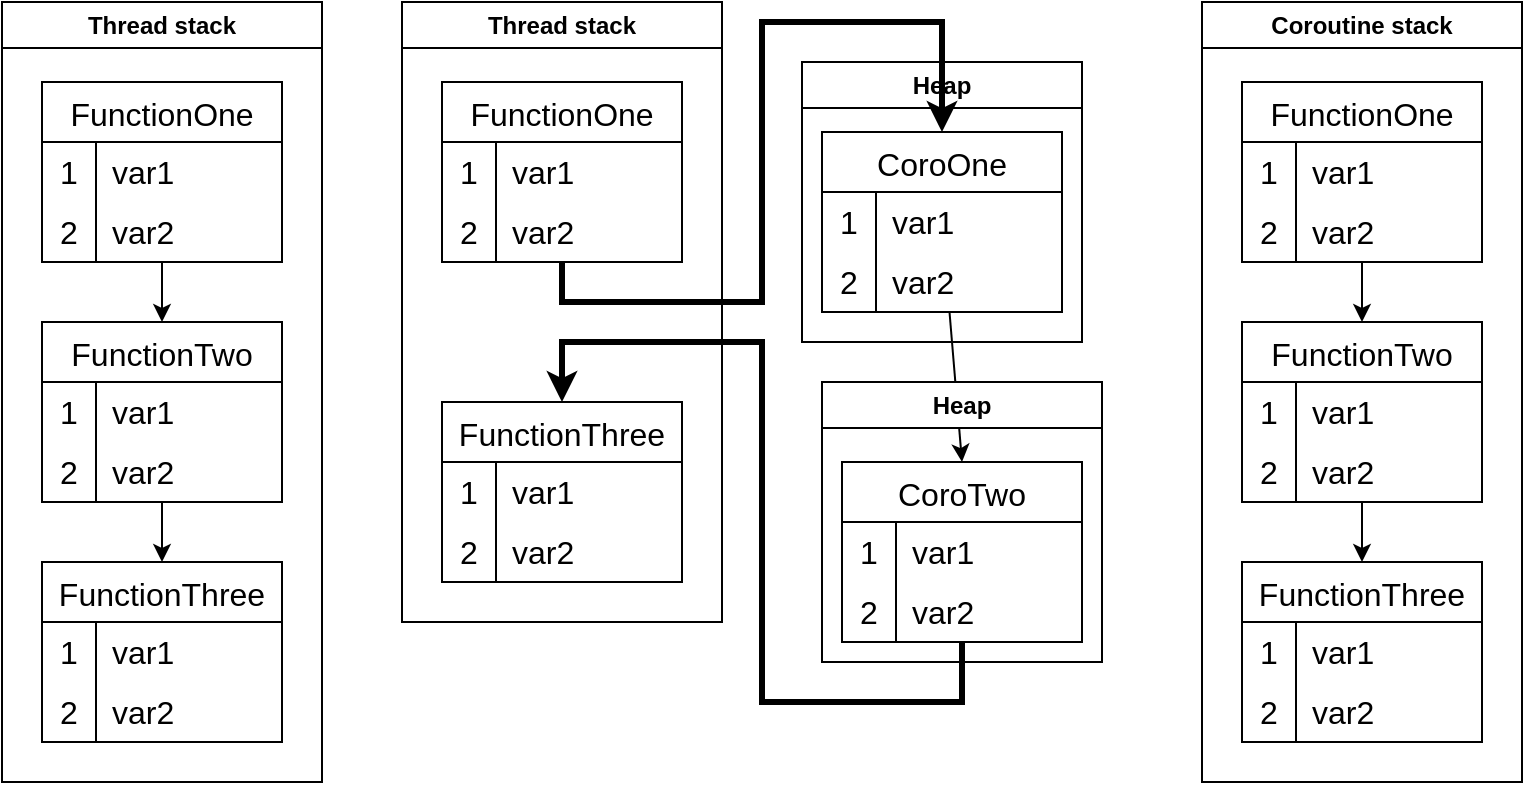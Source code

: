<mxfile version="21.8.2" type="device">
  <diagram name="Page-1" id="xe6lsm4ZW3V84GYPWG56">
    <mxGraphModel dx="2284" dy="726" grid="1" gridSize="10" guides="1" tooltips="1" connect="1" arrows="1" fold="1" page="1" pageScale="1" pageWidth="850" pageHeight="1100" math="0" shadow="0">
      <root>
        <mxCell id="0" />
        <mxCell id="1" parent="0" />
        <mxCell id="gvi6fdJPZBPUJMMH37WB-49" value="" style="endArrow=classic;html=1;rounded=0;entryX=0.5;entryY=0;entryDx=0;entryDy=0;" edge="1" source="gvi6fdJPZBPUJMMH37WB-34" target="gvi6fdJPZBPUJMMH37WB-56" parent="1">
          <mxGeometry width="50" height="50" relative="1" as="geometry">
            <mxPoint x="155" y="420" as="sourcePoint" />
            <mxPoint x="205" y="370" as="targetPoint" />
          </mxGeometry>
        </mxCell>
        <mxCell id="gvi6fdJPZBPUJMMH37WB-53" value="Thread stack" style="swimlane;whiteSpace=wrap;html=1;" vertex="1" parent="1">
          <mxGeometry x="-160" y="40" width="160" height="390" as="geometry" />
        </mxCell>
        <mxCell id="gvi6fdJPZBPUJMMH37WB-1" value="FunctionOne" style="shape=table;startSize=30;container=1;collapsible=0;childLayout=tableLayout;fixedRows=1;rowLines=0;fontStyle=0;strokeColor=default;fontSize=16;" vertex="1" parent="gvi6fdJPZBPUJMMH37WB-53">
          <mxGeometry x="20" y="40" width="120" height="90" as="geometry" />
        </mxCell>
        <mxCell id="gvi6fdJPZBPUJMMH37WB-2" value="" style="shape=tableRow;horizontal=0;startSize=0;swimlaneHead=0;swimlaneBody=0;top=0;left=0;bottom=0;right=0;collapsible=0;dropTarget=0;fillColor=none;points=[[0,0.5],[1,0.5]];portConstraint=eastwest;strokeColor=inherit;fontSize=16;" vertex="1" parent="gvi6fdJPZBPUJMMH37WB-1">
          <mxGeometry y="30" width="120" height="30" as="geometry" />
        </mxCell>
        <mxCell id="gvi6fdJPZBPUJMMH37WB-3" value="1" style="shape=partialRectangle;html=1;whiteSpace=wrap;connectable=0;fillColor=none;top=0;left=0;bottom=0;right=0;overflow=hidden;pointerEvents=1;strokeColor=inherit;fontSize=16;" vertex="1" parent="gvi6fdJPZBPUJMMH37WB-2">
          <mxGeometry width="27" height="30" as="geometry">
            <mxRectangle width="27" height="30" as="alternateBounds" />
          </mxGeometry>
        </mxCell>
        <mxCell id="gvi6fdJPZBPUJMMH37WB-4" value="var1" style="shape=partialRectangle;html=1;whiteSpace=wrap;connectable=0;fillColor=none;top=0;left=0;bottom=0;right=0;align=left;spacingLeft=6;overflow=hidden;strokeColor=inherit;fontSize=16;" vertex="1" parent="gvi6fdJPZBPUJMMH37WB-2">
          <mxGeometry x="27" width="93" height="30" as="geometry">
            <mxRectangle width="93" height="30" as="alternateBounds" />
          </mxGeometry>
        </mxCell>
        <mxCell id="gvi6fdJPZBPUJMMH37WB-5" value="" style="shape=tableRow;horizontal=0;startSize=0;swimlaneHead=0;swimlaneBody=0;top=0;left=0;bottom=0;right=0;collapsible=0;dropTarget=0;fillColor=none;points=[[0,0.5],[1,0.5]];portConstraint=eastwest;strokeColor=inherit;fontSize=16;" vertex="1" parent="gvi6fdJPZBPUJMMH37WB-1">
          <mxGeometry y="60" width="120" height="30" as="geometry" />
        </mxCell>
        <mxCell id="gvi6fdJPZBPUJMMH37WB-6" value="2" style="shape=partialRectangle;html=1;whiteSpace=wrap;connectable=0;fillColor=none;top=0;left=0;bottom=0;right=0;overflow=hidden;strokeColor=inherit;fontSize=16;" vertex="1" parent="gvi6fdJPZBPUJMMH37WB-5">
          <mxGeometry width="27" height="30" as="geometry">
            <mxRectangle width="27" height="30" as="alternateBounds" />
          </mxGeometry>
        </mxCell>
        <mxCell id="gvi6fdJPZBPUJMMH37WB-7" value="var2" style="shape=partialRectangle;html=1;whiteSpace=wrap;connectable=0;fillColor=none;top=0;left=0;bottom=0;right=0;align=left;spacingLeft=6;overflow=hidden;strokeColor=inherit;fontSize=16;" vertex="1" parent="gvi6fdJPZBPUJMMH37WB-5">
          <mxGeometry x="27" width="93" height="30" as="geometry">
            <mxRectangle width="93" height="30" as="alternateBounds" />
          </mxGeometry>
        </mxCell>
        <mxCell id="gvi6fdJPZBPUJMMH37WB-11" value="FunctionTwo" style="shape=table;startSize=30;container=1;collapsible=0;childLayout=tableLayout;fixedRows=1;rowLines=0;fontStyle=0;strokeColor=default;fontSize=16;" vertex="1" parent="gvi6fdJPZBPUJMMH37WB-53">
          <mxGeometry x="20" y="160" width="120" height="90" as="geometry" />
        </mxCell>
        <mxCell id="gvi6fdJPZBPUJMMH37WB-12" value="" style="shape=tableRow;horizontal=0;startSize=0;swimlaneHead=0;swimlaneBody=0;top=0;left=0;bottom=0;right=0;collapsible=0;dropTarget=0;fillColor=none;points=[[0,0.5],[1,0.5]];portConstraint=eastwest;strokeColor=inherit;fontSize=16;" vertex="1" parent="gvi6fdJPZBPUJMMH37WB-11">
          <mxGeometry y="30" width="120" height="30" as="geometry" />
        </mxCell>
        <mxCell id="gvi6fdJPZBPUJMMH37WB-13" value="1" style="shape=partialRectangle;html=1;whiteSpace=wrap;connectable=0;fillColor=none;top=0;left=0;bottom=0;right=0;overflow=hidden;pointerEvents=1;strokeColor=inherit;fontSize=16;" vertex="1" parent="gvi6fdJPZBPUJMMH37WB-12">
          <mxGeometry width="27" height="30" as="geometry">
            <mxRectangle width="27" height="30" as="alternateBounds" />
          </mxGeometry>
        </mxCell>
        <mxCell id="gvi6fdJPZBPUJMMH37WB-14" value="var1" style="shape=partialRectangle;html=1;whiteSpace=wrap;connectable=0;fillColor=none;top=0;left=0;bottom=0;right=0;align=left;spacingLeft=6;overflow=hidden;strokeColor=inherit;fontSize=16;" vertex="1" parent="gvi6fdJPZBPUJMMH37WB-12">
          <mxGeometry x="27" width="93" height="30" as="geometry">
            <mxRectangle width="93" height="30" as="alternateBounds" />
          </mxGeometry>
        </mxCell>
        <mxCell id="gvi6fdJPZBPUJMMH37WB-15" value="" style="shape=tableRow;horizontal=0;startSize=0;swimlaneHead=0;swimlaneBody=0;top=0;left=0;bottom=0;right=0;collapsible=0;dropTarget=0;fillColor=none;points=[[0,0.5],[1,0.5]];portConstraint=eastwest;strokeColor=inherit;fontSize=16;" vertex="1" parent="gvi6fdJPZBPUJMMH37WB-11">
          <mxGeometry y="60" width="120" height="30" as="geometry" />
        </mxCell>
        <mxCell id="gvi6fdJPZBPUJMMH37WB-16" value="2" style="shape=partialRectangle;html=1;whiteSpace=wrap;connectable=0;fillColor=none;top=0;left=0;bottom=0;right=0;overflow=hidden;strokeColor=inherit;fontSize=16;" vertex="1" parent="gvi6fdJPZBPUJMMH37WB-15">
          <mxGeometry width="27" height="30" as="geometry">
            <mxRectangle width="27" height="30" as="alternateBounds" />
          </mxGeometry>
        </mxCell>
        <mxCell id="gvi6fdJPZBPUJMMH37WB-17" value="var2" style="shape=partialRectangle;html=1;whiteSpace=wrap;connectable=0;fillColor=none;top=0;left=0;bottom=0;right=0;align=left;spacingLeft=6;overflow=hidden;strokeColor=inherit;fontSize=16;" vertex="1" parent="gvi6fdJPZBPUJMMH37WB-15">
          <mxGeometry x="27" width="93" height="30" as="geometry">
            <mxRectangle width="93" height="30" as="alternateBounds" />
          </mxGeometry>
        </mxCell>
        <mxCell id="gvi6fdJPZBPUJMMH37WB-18" value="FunctionThree" style="shape=table;startSize=30;container=1;collapsible=0;childLayout=tableLayout;fixedRows=1;rowLines=0;fontStyle=0;strokeColor=default;fontSize=16;" vertex="1" parent="gvi6fdJPZBPUJMMH37WB-53">
          <mxGeometry x="20" y="280" width="120" height="90" as="geometry" />
        </mxCell>
        <mxCell id="gvi6fdJPZBPUJMMH37WB-19" value="" style="shape=tableRow;horizontal=0;startSize=0;swimlaneHead=0;swimlaneBody=0;top=0;left=0;bottom=0;right=0;collapsible=0;dropTarget=0;fillColor=none;points=[[0,0.5],[1,0.5]];portConstraint=eastwest;strokeColor=inherit;fontSize=16;" vertex="1" parent="gvi6fdJPZBPUJMMH37WB-18">
          <mxGeometry y="30" width="120" height="30" as="geometry" />
        </mxCell>
        <mxCell id="gvi6fdJPZBPUJMMH37WB-20" value="1" style="shape=partialRectangle;html=1;whiteSpace=wrap;connectable=0;fillColor=none;top=0;left=0;bottom=0;right=0;overflow=hidden;pointerEvents=1;strokeColor=inherit;fontSize=16;" vertex="1" parent="gvi6fdJPZBPUJMMH37WB-19">
          <mxGeometry width="27" height="30" as="geometry">
            <mxRectangle width="27" height="30" as="alternateBounds" />
          </mxGeometry>
        </mxCell>
        <mxCell id="gvi6fdJPZBPUJMMH37WB-21" value="var1" style="shape=partialRectangle;html=1;whiteSpace=wrap;connectable=0;fillColor=none;top=0;left=0;bottom=0;right=0;align=left;spacingLeft=6;overflow=hidden;strokeColor=inherit;fontSize=16;" vertex="1" parent="gvi6fdJPZBPUJMMH37WB-19">
          <mxGeometry x="27" width="93" height="30" as="geometry">
            <mxRectangle width="93" height="30" as="alternateBounds" />
          </mxGeometry>
        </mxCell>
        <mxCell id="gvi6fdJPZBPUJMMH37WB-22" value="" style="shape=tableRow;horizontal=0;startSize=0;swimlaneHead=0;swimlaneBody=0;top=0;left=0;bottom=0;right=0;collapsible=0;dropTarget=0;fillColor=none;points=[[0,0.5],[1,0.5]];portConstraint=eastwest;strokeColor=inherit;fontSize=16;" vertex="1" parent="gvi6fdJPZBPUJMMH37WB-18">
          <mxGeometry y="60" width="120" height="30" as="geometry" />
        </mxCell>
        <mxCell id="gvi6fdJPZBPUJMMH37WB-23" value="2" style="shape=partialRectangle;html=1;whiteSpace=wrap;connectable=0;fillColor=none;top=0;left=0;bottom=0;right=0;overflow=hidden;strokeColor=inherit;fontSize=16;" vertex="1" parent="gvi6fdJPZBPUJMMH37WB-22">
          <mxGeometry width="27" height="30" as="geometry">
            <mxRectangle width="27" height="30" as="alternateBounds" />
          </mxGeometry>
        </mxCell>
        <mxCell id="gvi6fdJPZBPUJMMH37WB-24" value="var2" style="shape=partialRectangle;html=1;whiteSpace=wrap;connectable=0;fillColor=none;top=0;left=0;bottom=0;right=0;align=left;spacingLeft=6;overflow=hidden;strokeColor=inherit;fontSize=16;" vertex="1" parent="gvi6fdJPZBPUJMMH37WB-22">
          <mxGeometry x="27" width="93" height="30" as="geometry">
            <mxRectangle width="93" height="30" as="alternateBounds" />
          </mxGeometry>
        </mxCell>
        <mxCell id="gvi6fdJPZBPUJMMH37WB-25" value="" style="endArrow=classic;html=1;rounded=0;entryX=0.5;entryY=0;entryDx=0;entryDy=0;" edge="1" parent="gvi6fdJPZBPUJMMH37WB-53" source="gvi6fdJPZBPUJMMH37WB-1" target="gvi6fdJPZBPUJMMH37WB-11">
          <mxGeometry width="50" height="50" relative="1" as="geometry">
            <mxPoint x="-70" y="230" as="sourcePoint" />
            <mxPoint x="-20" y="180" as="targetPoint" />
          </mxGeometry>
        </mxCell>
        <mxCell id="gvi6fdJPZBPUJMMH37WB-26" value="" style="endArrow=classic;html=1;rounded=0;" edge="1" parent="gvi6fdJPZBPUJMMH37WB-53" source="gvi6fdJPZBPUJMMH37WB-11" target="gvi6fdJPZBPUJMMH37WB-18">
          <mxGeometry width="50" height="50" relative="1" as="geometry">
            <mxPoint x="-160" y="380" as="sourcePoint" />
            <mxPoint x="-110" y="330" as="targetPoint" />
          </mxGeometry>
        </mxCell>
        <mxCell id="gvi6fdJPZBPUJMMH37WB-54" value="Thread stack" style="swimlane;whiteSpace=wrap;html=1;" vertex="1" parent="1">
          <mxGeometry x="40" y="40" width="160" height="310" as="geometry" />
        </mxCell>
        <mxCell id="gvi6fdJPZBPUJMMH37WB-27" value="FunctionOne" style="shape=table;startSize=30;container=1;collapsible=0;childLayout=tableLayout;fixedRows=1;rowLines=0;fontStyle=0;strokeColor=default;fontSize=16;" vertex="1" parent="gvi6fdJPZBPUJMMH37WB-54">
          <mxGeometry x="20" y="40" width="120" height="90" as="geometry" />
        </mxCell>
        <mxCell id="gvi6fdJPZBPUJMMH37WB-28" value="" style="shape=tableRow;horizontal=0;startSize=0;swimlaneHead=0;swimlaneBody=0;top=0;left=0;bottom=0;right=0;collapsible=0;dropTarget=0;fillColor=none;points=[[0,0.5],[1,0.5]];portConstraint=eastwest;strokeColor=inherit;fontSize=16;" vertex="1" parent="gvi6fdJPZBPUJMMH37WB-27">
          <mxGeometry y="30" width="120" height="30" as="geometry" />
        </mxCell>
        <mxCell id="gvi6fdJPZBPUJMMH37WB-29" value="1" style="shape=partialRectangle;html=1;whiteSpace=wrap;connectable=0;fillColor=none;top=0;left=0;bottom=0;right=0;overflow=hidden;pointerEvents=1;strokeColor=inherit;fontSize=16;" vertex="1" parent="gvi6fdJPZBPUJMMH37WB-28">
          <mxGeometry width="27" height="30" as="geometry">
            <mxRectangle width="27" height="30" as="alternateBounds" />
          </mxGeometry>
        </mxCell>
        <mxCell id="gvi6fdJPZBPUJMMH37WB-30" value="var1" style="shape=partialRectangle;html=1;whiteSpace=wrap;connectable=0;fillColor=none;top=0;left=0;bottom=0;right=0;align=left;spacingLeft=6;overflow=hidden;strokeColor=inherit;fontSize=16;" vertex="1" parent="gvi6fdJPZBPUJMMH37WB-28">
          <mxGeometry x="27" width="93" height="30" as="geometry">
            <mxRectangle width="93" height="30" as="alternateBounds" />
          </mxGeometry>
        </mxCell>
        <mxCell id="gvi6fdJPZBPUJMMH37WB-31" value="" style="shape=tableRow;horizontal=0;startSize=0;swimlaneHead=0;swimlaneBody=0;top=0;left=0;bottom=0;right=0;collapsible=0;dropTarget=0;fillColor=none;points=[[0,0.5],[1,0.5]];portConstraint=eastwest;strokeColor=inherit;fontSize=16;" vertex="1" parent="gvi6fdJPZBPUJMMH37WB-27">
          <mxGeometry y="60" width="120" height="30" as="geometry" />
        </mxCell>
        <mxCell id="gvi6fdJPZBPUJMMH37WB-32" value="2" style="shape=partialRectangle;html=1;whiteSpace=wrap;connectable=0;fillColor=none;top=0;left=0;bottom=0;right=0;overflow=hidden;strokeColor=inherit;fontSize=16;" vertex="1" parent="gvi6fdJPZBPUJMMH37WB-31">
          <mxGeometry width="27" height="30" as="geometry">
            <mxRectangle width="27" height="30" as="alternateBounds" />
          </mxGeometry>
        </mxCell>
        <mxCell id="gvi6fdJPZBPUJMMH37WB-33" value="var2" style="shape=partialRectangle;html=1;whiteSpace=wrap;connectable=0;fillColor=none;top=0;left=0;bottom=0;right=0;align=left;spacingLeft=6;overflow=hidden;strokeColor=inherit;fontSize=16;" vertex="1" parent="gvi6fdJPZBPUJMMH37WB-31">
          <mxGeometry x="27" width="93" height="30" as="geometry">
            <mxRectangle width="93" height="30" as="alternateBounds" />
          </mxGeometry>
        </mxCell>
        <mxCell id="gvi6fdJPZBPUJMMH37WB-41" value="FunctionThree" style="shape=table;startSize=30;container=1;collapsible=0;childLayout=tableLayout;fixedRows=1;rowLines=0;fontStyle=0;strokeColor=default;fontSize=16;" vertex="1" parent="gvi6fdJPZBPUJMMH37WB-54">
          <mxGeometry x="20" y="200" width="120" height="90" as="geometry" />
        </mxCell>
        <mxCell id="gvi6fdJPZBPUJMMH37WB-42" value="" style="shape=tableRow;horizontal=0;startSize=0;swimlaneHead=0;swimlaneBody=0;top=0;left=0;bottom=0;right=0;collapsible=0;dropTarget=0;fillColor=none;points=[[0,0.5],[1,0.5]];portConstraint=eastwest;strokeColor=inherit;fontSize=16;" vertex="1" parent="gvi6fdJPZBPUJMMH37WB-41">
          <mxGeometry y="30" width="120" height="30" as="geometry" />
        </mxCell>
        <mxCell id="gvi6fdJPZBPUJMMH37WB-43" value="1" style="shape=partialRectangle;html=1;whiteSpace=wrap;connectable=0;fillColor=none;top=0;left=0;bottom=0;right=0;overflow=hidden;pointerEvents=1;strokeColor=inherit;fontSize=16;" vertex="1" parent="gvi6fdJPZBPUJMMH37WB-42">
          <mxGeometry width="27" height="30" as="geometry">
            <mxRectangle width="27" height="30" as="alternateBounds" />
          </mxGeometry>
        </mxCell>
        <mxCell id="gvi6fdJPZBPUJMMH37WB-44" value="var1" style="shape=partialRectangle;html=1;whiteSpace=wrap;connectable=0;fillColor=none;top=0;left=0;bottom=0;right=0;align=left;spacingLeft=6;overflow=hidden;strokeColor=inherit;fontSize=16;" vertex="1" parent="gvi6fdJPZBPUJMMH37WB-42">
          <mxGeometry x="27" width="93" height="30" as="geometry">
            <mxRectangle width="93" height="30" as="alternateBounds" />
          </mxGeometry>
        </mxCell>
        <mxCell id="gvi6fdJPZBPUJMMH37WB-45" value="" style="shape=tableRow;horizontal=0;startSize=0;swimlaneHead=0;swimlaneBody=0;top=0;left=0;bottom=0;right=0;collapsible=0;dropTarget=0;fillColor=none;points=[[0,0.5],[1,0.5]];portConstraint=eastwest;strokeColor=inherit;fontSize=16;" vertex="1" parent="gvi6fdJPZBPUJMMH37WB-41">
          <mxGeometry y="60" width="120" height="30" as="geometry" />
        </mxCell>
        <mxCell id="gvi6fdJPZBPUJMMH37WB-46" value="2" style="shape=partialRectangle;html=1;whiteSpace=wrap;connectable=0;fillColor=none;top=0;left=0;bottom=0;right=0;overflow=hidden;strokeColor=inherit;fontSize=16;" vertex="1" parent="gvi6fdJPZBPUJMMH37WB-45">
          <mxGeometry width="27" height="30" as="geometry">
            <mxRectangle width="27" height="30" as="alternateBounds" />
          </mxGeometry>
        </mxCell>
        <mxCell id="gvi6fdJPZBPUJMMH37WB-47" value="var2" style="shape=partialRectangle;html=1;whiteSpace=wrap;connectable=0;fillColor=none;top=0;left=0;bottom=0;right=0;align=left;spacingLeft=6;overflow=hidden;strokeColor=inherit;fontSize=16;" vertex="1" parent="gvi6fdJPZBPUJMMH37WB-45">
          <mxGeometry x="27" width="93" height="30" as="geometry">
            <mxRectangle width="93" height="30" as="alternateBounds" />
          </mxGeometry>
        </mxCell>
        <mxCell id="gvi6fdJPZBPUJMMH37WB-55" value="Heap" style="swimlane;whiteSpace=wrap;html=1;" vertex="1" parent="1">
          <mxGeometry x="240" y="70" width="140" height="140" as="geometry" />
        </mxCell>
        <mxCell id="gvi6fdJPZBPUJMMH37WB-34" value="CoroOne" style="shape=table;startSize=30;container=1;collapsible=0;childLayout=tableLayout;fixedRows=1;rowLines=0;fontStyle=0;strokeColor=default;fontSize=16;" vertex="1" parent="gvi6fdJPZBPUJMMH37WB-55">
          <mxGeometry x="10" y="35" width="120" height="90" as="geometry" />
        </mxCell>
        <mxCell id="gvi6fdJPZBPUJMMH37WB-35" value="" style="shape=tableRow;horizontal=0;startSize=0;swimlaneHead=0;swimlaneBody=0;top=0;left=0;bottom=0;right=0;collapsible=0;dropTarget=0;fillColor=none;points=[[0,0.5],[1,0.5]];portConstraint=eastwest;strokeColor=inherit;fontSize=16;" vertex="1" parent="gvi6fdJPZBPUJMMH37WB-34">
          <mxGeometry y="30" width="120" height="30" as="geometry" />
        </mxCell>
        <mxCell id="gvi6fdJPZBPUJMMH37WB-36" value="1" style="shape=partialRectangle;html=1;whiteSpace=wrap;connectable=0;fillColor=none;top=0;left=0;bottom=0;right=0;overflow=hidden;pointerEvents=1;strokeColor=inherit;fontSize=16;" vertex="1" parent="gvi6fdJPZBPUJMMH37WB-35">
          <mxGeometry width="27" height="30" as="geometry">
            <mxRectangle width="27" height="30" as="alternateBounds" />
          </mxGeometry>
        </mxCell>
        <mxCell id="gvi6fdJPZBPUJMMH37WB-37" value="var1" style="shape=partialRectangle;html=1;whiteSpace=wrap;connectable=0;fillColor=none;top=0;left=0;bottom=0;right=0;align=left;spacingLeft=6;overflow=hidden;strokeColor=inherit;fontSize=16;" vertex="1" parent="gvi6fdJPZBPUJMMH37WB-35">
          <mxGeometry x="27" width="93" height="30" as="geometry">
            <mxRectangle width="93" height="30" as="alternateBounds" />
          </mxGeometry>
        </mxCell>
        <mxCell id="gvi6fdJPZBPUJMMH37WB-38" value="" style="shape=tableRow;horizontal=0;startSize=0;swimlaneHead=0;swimlaneBody=0;top=0;left=0;bottom=0;right=0;collapsible=0;dropTarget=0;fillColor=none;points=[[0,0.5],[1,0.5]];portConstraint=eastwest;strokeColor=inherit;fontSize=16;" vertex="1" parent="gvi6fdJPZBPUJMMH37WB-34">
          <mxGeometry y="60" width="120" height="30" as="geometry" />
        </mxCell>
        <mxCell id="gvi6fdJPZBPUJMMH37WB-39" value="2" style="shape=partialRectangle;html=1;whiteSpace=wrap;connectable=0;fillColor=none;top=0;left=0;bottom=0;right=0;overflow=hidden;strokeColor=inherit;fontSize=16;" vertex="1" parent="gvi6fdJPZBPUJMMH37WB-38">
          <mxGeometry width="27" height="30" as="geometry">
            <mxRectangle width="27" height="30" as="alternateBounds" />
          </mxGeometry>
        </mxCell>
        <mxCell id="gvi6fdJPZBPUJMMH37WB-40" value="var2" style="shape=partialRectangle;html=1;whiteSpace=wrap;connectable=0;fillColor=none;top=0;left=0;bottom=0;right=0;align=left;spacingLeft=6;overflow=hidden;strokeColor=inherit;fontSize=16;" vertex="1" parent="gvi6fdJPZBPUJMMH37WB-38">
          <mxGeometry x="27" width="93" height="30" as="geometry">
            <mxRectangle width="93" height="30" as="alternateBounds" />
          </mxGeometry>
        </mxCell>
        <mxCell id="gvi6fdJPZBPUJMMH37WB-64" value="Heap" style="swimlane;whiteSpace=wrap;html=1;" vertex="1" parent="1">
          <mxGeometry x="250" y="230" width="140" height="140" as="geometry" />
        </mxCell>
        <mxCell id="gvi6fdJPZBPUJMMH37WB-56" value="CoroTwo" style="shape=table;startSize=30;container=1;collapsible=0;childLayout=tableLayout;fixedRows=1;rowLines=0;fontStyle=0;strokeColor=default;fontSize=16;" vertex="1" parent="gvi6fdJPZBPUJMMH37WB-64">
          <mxGeometry x="10" y="40" width="120" height="90" as="geometry" />
        </mxCell>
        <mxCell id="gvi6fdJPZBPUJMMH37WB-57" value="" style="shape=tableRow;horizontal=0;startSize=0;swimlaneHead=0;swimlaneBody=0;top=0;left=0;bottom=0;right=0;collapsible=0;dropTarget=0;fillColor=none;points=[[0,0.5],[1,0.5]];portConstraint=eastwest;strokeColor=inherit;fontSize=16;" vertex="1" parent="gvi6fdJPZBPUJMMH37WB-56">
          <mxGeometry y="30" width="120" height="30" as="geometry" />
        </mxCell>
        <mxCell id="gvi6fdJPZBPUJMMH37WB-58" value="1" style="shape=partialRectangle;html=1;whiteSpace=wrap;connectable=0;fillColor=none;top=0;left=0;bottom=0;right=0;overflow=hidden;pointerEvents=1;strokeColor=inherit;fontSize=16;" vertex="1" parent="gvi6fdJPZBPUJMMH37WB-57">
          <mxGeometry width="27" height="30" as="geometry">
            <mxRectangle width="27" height="30" as="alternateBounds" />
          </mxGeometry>
        </mxCell>
        <mxCell id="gvi6fdJPZBPUJMMH37WB-59" value="var1" style="shape=partialRectangle;html=1;whiteSpace=wrap;connectable=0;fillColor=none;top=0;left=0;bottom=0;right=0;align=left;spacingLeft=6;overflow=hidden;strokeColor=inherit;fontSize=16;" vertex="1" parent="gvi6fdJPZBPUJMMH37WB-57">
          <mxGeometry x="27" width="93" height="30" as="geometry">
            <mxRectangle width="93" height="30" as="alternateBounds" />
          </mxGeometry>
        </mxCell>
        <mxCell id="gvi6fdJPZBPUJMMH37WB-60" value="" style="shape=tableRow;horizontal=0;startSize=0;swimlaneHead=0;swimlaneBody=0;top=0;left=0;bottom=0;right=0;collapsible=0;dropTarget=0;fillColor=none;points=[[0,0.5],[1,0.5]];portConstraint=eastwest;strokeColor=inherit;fontSize=16;" vertex="1" parent="gvi6fdJPZBPUJMMH37WB-56">
          <mxGeometry y="60" width="120" height="30" as="geometry" />
        </mxCell>
        <mxCell id="gvi6fdJPZBPUJMMH37WB-61" value="2" style="shape=partialRectangle;html=1;whiteSpace=wrap;connectable=0;fillColor=none;top=0;left=0;bottom=0;right=0;overflow=hidden;strokeColor=inherit;fontSize=16;" vertex="1" parent="gvi6fdJPZBPUJMMH37WB-60">
          <mxGeometry width="27" height="30" as="geometry">
            <mxRectangle width="27" height="30" as="alternateBounds" />
          </mxGeometry>
        </mxCell>
        <mxCell id="gvi6fdJPZBPUJMMH37WB-62" value="var2" style="shape=partialRectangle;html=1;whiteSpace=wrap;connectable=0;fillColor=none;top=0;left=0;bottom=0;right=0;align=left;spacingLeft=6;overflow=hidden;strokeColor=inherit;fontSize=16;" vertex="1" parent="gvi6fdJPZBPUJMMH37WB-60">
          <mxGeometry x="27" width="93" height="30" as="geometry">
            <mxRectangle width="93" height="30" as="alternateBounds" />
          </mxGeometry>
        </mxCell>
        <mxCell id="gvi6fdJPZBPUJMMH37WB-48" value="" style="endArrow=classic;html=1;rounded=0;entryX=0.5;entryY=0;entryDx=0;entryDy=0;exitX=0.5;exitY=1;exitDx=0;exitDy=0;edgeStyle=orthogonalEdgeStyle;elbow=vertical;strokeWidth=3;" edge="1" source="gvi6fdJPZBPUJMMH37WB-27" target="gvi6fdJPZBPUJMMH37WB-34" parent="1">
          <mxGeometry width="50" height="50" relative="1" as="geometry">
            <mxPoint x="245" y="270" as="sourcePoint" />
            <mxPoint x="295" y="220" as="targetPoint" />
            <Array as="points">
              <mxPoint x="120" y="190" />
              <mxPoint x="220" y="190" />
              <mxPoint x="220" y="50" />
              <mxPoint x="310" y="50" />
            </Array>
          </mxGeometry>
        </mxCell>
        <mxCell id="gvi6fdJPZBPUJMMH37WB-63" value="" style="endArrow=classic;html=1;rounded=0;entryX=0.5;entryY=0;entryDx=0;entryDy=0;exitX=0.5;exitY=1;exitDx=0;exitDy=0;edgeStyle=orthogonalEdgeStyle;elbow=vertical;strokeWidth=3;" edge="1" parent="1" source="gvi6fdJPZBPUJMMH37WB-56" target="gvi6fdJPZBPUJMMH37WB-41">
          <mxGeometry width="50" height="50" relative="1" as="geometry">
            <mxPoint x="670" y="150.98" as="sourcePoint" />
            <mxPoint x="850" y="90.98" as="targetPoint" />
            <Array as="points">
              <mxPoint x="320" y="390" />
              <mxPoint x="220" y="390" />
              <mxPoint x="220" y="210" />
              <mxPoint x="120" y="210" />
            </Array>
          </mxGeometry>
        </mxCell>
        <mxCell id="gvi6fdJPZBPUJMMH37WB-74" value="Coroutine stack" style="swimlane;whiteSpace=wrap;html=1;" vertex="1" parent="1">
          <mxGeometry x="440" y="40" width="160" height="390" as="geometry" />
        </mxCell>
        <mxCell id="gvi6fdJPZBPUJMMH37WB-75" value="FunctionOne" style="shape=table;startSize=30;container=1;collapsible=0;childLayout=tableLayout;fixedRows=1;rowLines=0;fontStyle=0;strokeColor=default;fontSize=16;" vertex="1" parent="gvi6fdJPZBPUJMMH37WB-74">
          <mxGeometry x="20" y="40" width="120" height="90" as="geometry" />
        </mxCell>
        <mxCell id="gvi6fdJPZBPUJMMH37WB-76" value="" style="shape=tableRow;horizontal=0;startSize=0;swimlaneHead=0;swimlaneBody=0;top=0;left=0;bottom=0;right=0;collapsible=0;dropTarget=0;fillColor=none;points=[[0,0.5],[1,0.5]];portConstraint=eastwest;strokeColor=inherit;fontSize=16;" vertex="1" parent="gvi6fdJPZBPUJMMH37WB-75">
          <mxGeometry y="30" width="120" height="30" as="geometry" />
        </mxCell>
        <mxCell id="gvi6fdJPZBPUJMMH37WB-77" value="1" style="shape=partialRectangle;html=1;whiteSpace=wrap;connectable=0;fillColor=none;top=0;left=0;bottom=0;right=0;overflow=hidden;pointerEvents=1;strokeColor=inherit;fontSize=16;" vertex="1" parent="gvi6fdJPZBPUJMMH37WB-76">
          <mxGeometry width="27" height="30" as="geometry">
            <mxRectangle width="27" height="30" as="alternateBounds" />
          </mxGeometry>
        </mxCell>
        <mxCell id="gvi6fdJPZBPUJMMH37WB-78" value="var1" style="shape=partialRectangle;html=1;whiteSpace=wrap;connectable=0;fillColor=none;top=0;left=0;bottom=0;right=0;align=left;spacingLeft=6;overflow=hidden;strokeColor=inherit;fontSize=16;" vertex="1" parent="gvi6fdJPZBPUJMMH37WB-76">
          <mxGeometry x="27" width="93" height="30" as="geometry">
            <mxRectangle width="93" height="30" as="alternateBounds" />
          </mxGeometry>
        </mxCell>
        <mxCell id="gvi6fdJPZBPUJMMH37WB-79" value="" style="shape=tableRow;horizontal=0;startSize=0;swimlaneHead=0;swimlaneBody=0;top=0;left=0;bottom=0;right=0;collapsible=0;dropTarget=0;fillColor=none;points=[[0,0.5],[1,0.5]];portConstraint=eastwest;strokeColor=inherit;fontSize=16;" vertex="1" parent="gvi6fdJPZBPUJMMH37WB-75">
          <mxGeometry y="60" width="120" height="30" as="geometry" />
        </mxCell>
        <mxCell id="gvi6fdJPZBPUJMMH37WB-80" value="2" style="shape=partialRectangle;html=1;whiteSpace=wrap;connectable=0;fillColor=none;top=0;left=0;bottom=0;right=0;overflow=hidden;strokeColor=inherit;fontSize=16;" vertex="1" parent="gvi6fdJPZBPUJMMH37WB-79">
          <mxGeometry width="27" height="30" as="geometry">
            <mxRectangle width="27" height="30" as="alternateBounds" />
          </mxGeometry>
        </mxCell>
        <mxCell id="gvi6fdJPZBPUJMMH37WB-81" value="var2" style="shape=partialRectangle;html=1;whiteSpace=wrap;connectable=0;fillColor=none;top=0;left=0;bottom=0;right=0;align=left;spacingLeft=6;overflow=hidden;strokeColor=inherit;fontSize=16;" vertex="1" parent="gvi6fdJPZBPUJMMH37WB-79">
          <mxGeometry x="27" width="93" height="30" as="geometry">
            <mxRectangle width="93" height="30" as="alternateBounds" />
          </mxGeometry>
        </mxCell>
        <mxCell id="gvi6fdJPZBPUJMMH37WB-82" value="FunctionTwo" style="shape=table;startSize=30;container=1;collapsible=0;childLayout=tableLayout;fixedRows=1;rowLines=0;fontStyle=0;strokeColor=default;fontSize=16;" vertex="1" parent="gvi6fdJPZBPUJMMH37WB-74">
          <mxGeometry x="20" y="160" width="120" height="90" as="geometry" />
        </mxCell>
        <mxCell id="gvi6fdJPZBPUJMMH37WB-83" value="" style="shape=tableRow;horizontal=0;startSize=0;swimlaneHead=0;swimlaneBody=0;top=0;left=0;bottom=0;right=0;collapsible=0;dropTarget=0;fillColor=none;points=[[0,0.5],[1,0.5]];portConstraint=eastwest;strokeColor=inherit;fontSize=16;" vertex="1" parent="gvi6fdJPZBPUJMMH37WB-82">
          <mxGeometry y="30" width="120" height="30" as="geometry" />
        </mxCell>
        <mxCell id="gvi6fdJPZBPUJMMH37WB-84" value="1" style="shape=partialRectangle;html=1;whiteSpace=wrap;connectable=0;fillColor=none;top=0;left=0;bottom=0;right=0;overflow=hidden;pointerEvents=1;strokeColor=inherit;fontSize=16;" vertex="1" parent="gvi6fdJPZBPUJMMH37WB-83">
          <mxGeometry width="27" height="30" as="geometry">
            <mxRectangle width="27" height="30" as="alternateBounds" />
          </mxGeometry>
        </mxCell>
        <mxCell id="gvi6fdJPZBPUJMMH37WB-85" value="var1" style="shape=partialRectangle;html=1;whiteSpace=wrap;connectable=0;fillColor=none;top=0;left=0;bottom=0;right=0;align=left;spacingLeft=6;overflow=hidden;strokeColor=inherit;fontSize=16;" vertex="1" parent="gvi6fdJPZBPUJMMH37WB-83">
          <mxGeometry x="27" width="93" height="30" as="geometry">
            <mxRectangle width="93" height="30" as="alternateBounds" />
          </mxGeometry>
        </mxCell>
        <mxCell id="gvi6fdJPZBPUJMMH37WB-86" value="" style="shape=tableRow;horizontal=0;startSize=0;swimlaneHead=0;swimlaneBody=0;top=0;left=0;bottom=0;right=0;collapsible=0;dropTarget=0;fillColor=none;points=[[0,0.5],[1,0.5]];portConstraint=eastwest;strokeColor=inherit;fontSize=16;" vertex="1" parent="gvi6fdJPZBPUJMMH37WB-82">
          <mxGeometry y="60" width="120" height="30" as="geometry" />
        </mxCell>
        <mxCell id="gvi6fdJPZBPUJMMH37WB-87" value="2" style="shape=partialRectangle;html=1;whiteSpace=wrap;connectable=0;fillColor=none;top=0;left=0;bottom=0;right=0;overflow=hidden;strokeColor=inherit;fontSize=16;" vertex="1" parent="gvi6fdJPZBPUJMMH37WB-86">
          <mxGeometry width="27" height="30" as="geometry">
            <mxRectangle width="27" height="30" as="alternateBounds" />
          </mxGeometry>
        </mxCell>
        <mxCell id="gvi6fdJPZBPUJMMH37WB-88" value="var2" style="shape=partialRectangle;html=1;whiteSpace=wrap;connectable=0;fillColor=none;top=0;left=0;bottom=0;right=0;align=left;spacingLeft=6;overflow=hidden;strokeColor=inherit;fontSize=16;" vertex="1" parent="gvi6fdJPZBPUJMMH37WB-86">
          <mxGeometry x="27" width="93" height="30" as="geometry">
            <mxRectangle width="93" height="30" as="alternateBounds" />
          </mxGeometry>
        </mxCell>
        <mxCell id="gvi6fdJPZBPUJMMH37WB-89" value="FunctionThree" style="shape=table;startSize=30;container=1;collapsible=0;childLayout=tableLayout;fixedRows=1;rowLines=0;fontStyle=0;strokeColor=default;fontSize=16;" vertex="1" parent="gvi6fdJPZBPUJMMH37WB-74">
          <mxGeometry x="20" y="280" width="120" height="90" as="geometry" />
        </mxCell>
        <mxCell id="gvi6fdJPZBPUJMMH37WB-90" value="" style="shape=tableRow;horizontal=0;startSize=0;swimlaneHead=0;swimlaneBody=0;top=0;left=0;bottom=0;right=0;collapsible=0;dropTarget=0;fillColor=none;points=[[0,0.5],[1,0.5]];portConstraint=eastwest;strokeColor=inherit;fontSize=16;" vertex="1" parent="gvi6fdJPZBPUJMMH37WB-89">
          <mxGeometry y="30" width="120" height="30" as="geometry" />
        </mxCell>
        <mxCell id="gvi6fdJPZBPUJMMH37WB-91" value="1" style="shape=partialRectangle;html=1;whiteSpace=wrap;connectable=0;fillColor=none;top=0;left=0;bottom=0;right=0;overflow=hidden;pointerEvents=1;strokeColor=inherit;fontSize=16;" vertex="1" parent="gvi6fdJPZBPUJMMH37WB-90">
          <mxGeometry width="27" height="30" as="geometry">
            <mxRectangle width="27" height="30" as="alternateBounds" />
          </mxGeometry>
        </mxCell>
        <mxCell id="gvi6fdJPZBPUJMMH37WB-92" value="var1" style="shape=partialRectangle;html=1;whiteSpace=wrap;connectable=0;fillColor=none;top=0;left=0;bottom=0;right=0;align=left;spacingLeft=6;overflow=hidden;strokeColor=inherit;fontSize=16;" vertex="1" parent="gvi6fdJPZBPUJMMH37WB-90">
          <mxGeometry x="27" width="93" height="30" as="geometry">
            <mxRectangle width="93" height="30" as="alternateBounds" />
          </mxGeometry>
        </mxCell>
        <mxCell id="gvi6fdJPZBPUJMMH37WB-93" value="" style="shape=tableRow;horizontal=0;startSize=0;swimlaneHead=0;swimlaneBody=0;top=0;left=0;bottom=0;right=0;collapsible=0;dropTarget=0;fillColor=none;points=[[0,0.5],[1,0.5]];portConstraint=eastwest;strokeColor=inherit;fontSize=16;" vertex="1" parent="gvi6fdJPZBPUJMMH37WB-89">
          <mxGeometry y="60" width="120" height="30" as="geometry" />
        </mxCell>
        <mxCell id="gvi6fdJPZBPUJMMH37WB-94" value="2" style="shape=partialRectangle;html=1;whiteSpace=wrap;connectable=0;fillColor=none;top=0;left=0;bottom=0;right=0;overflow=hidden;strokeColor=inherit;fontSize=16;" vertex="1" parent="gvi6fdJPZBPUJMMH37WB-93">
          <mxGeometry width="27" height="30" as="geometry">
            <mxRectangle width="27" height="30" as="alternateBounds" />
          </mxGeometry>
        </mxCell>
        <mxCell id="gvi6fdJPZBPUJMMH37WB-95" value="var2" style="shape=partialRectangle;html=1;whiteSpace=wrap;connectable=0;fillColor=none;top=0;left=0;bottom=0;right=0;align=left;spacingLeft=6;overflow=hidden;strokeColor=inherit;fontSize=16;" vertex="1" parent="gvi6fdJPZBPUJMMH37WB-93">
          <mxGeometry x="27" width="93" height="30" as="geometry">
            <mxRectangle width="93" height="30" as="alternateBounds" />
          </mxGeometry>
        </mxCell>
        <mxCell id="gvi6fdJPZBPUJMMH37WB-96" value="" style="endArrow=classic;html=1;rounded=0;entryX=0.5;entryY=0;entryDx=0;entryDy=0;" edge="1" parent="gvi6fdJPZBPUJMMH37WB-74" source="gvi6fdJPZBPUJMMH37WB-75" target="gvi6fdJPZBPUJMMH37WB-82">
          <mxGeometry width="50" height="50" relative="1" as="geometry">
            <mxPoint x="-70" y="230" as="sourcePoint" />
            <mxPoint x="-20" y="180" as="targetPoint" />
          </mxGeometry>
        </mxCell>
        <mxCell id="gvi6fdJPZBPUJMMH37WB-97" value="" style="endArrow=classic;html=1;rounded=0;" edge="1" parent="gvi6fdJPZBPUJMMH37WB-74" source="gvi6fdJPZBPUJMMH37WB-82" target="gvi6fdJPZBPUJMMH37WB-89">
          <mxGeometry width="50" height="50" relative="1" as="geometry">
            <mxPoint x="-160" y="380" as="sourcePoint" />
            <mxPoint x="-110" y="330" as="targetPoint" />
          </mxGeometry>
        </mxCell>
      </root>
    </mxGraphModel>
  </diagram>
</mxfile>
